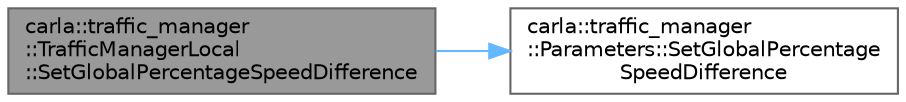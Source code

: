 digraph "carla::traffic_manager::TrafficManagerLocal::SetGlobalPercentageSpeedDifference"
{
 // INTERACTIVE_SVG=YES
 // LATEX_PDF_SIZE
  bgcolor="transparent";
  edge [fontname=Helvetica,fontsize=10,labelfontname=Helvetica,labelfontsize=10];
  node [fontname=Helvetica,fontsize=10,shape=box,height=0.2,width=0.4];
  rankdir="LR";
  Node1 [id="Node000001",label="carla::traffic_manager\l::TrafficManagerLocal\l::SetGlobalPercentageSpeedDifference",height=0.2,width=0.4,color="gray40", fillcolor="grey60", style="filled", fontcolor="black",tooltip="Method to set a global % decrease in velocity with respect to the speed limit."];
  Node1 -> Node2 [id="edge1_Node000001_Node000002",color="steelblue1",style="solid",tooltip=" "];
  Node2 [id="Node000002",label="carla::traffic_manager\l::Parameters::SetGlobalPercentage\lSpeedDifference",height=0.2,width=0.4,color="grey40", fillcolor="white", style="filled",URL="$d6/ddb/classcarla_1_1traffic__manager_1_1Parameters.html#abc8b695acbbdbe53f68b14212a8ca961",tooltip="Set a global % decrease in velocity with respect to the speed limit."];
}
